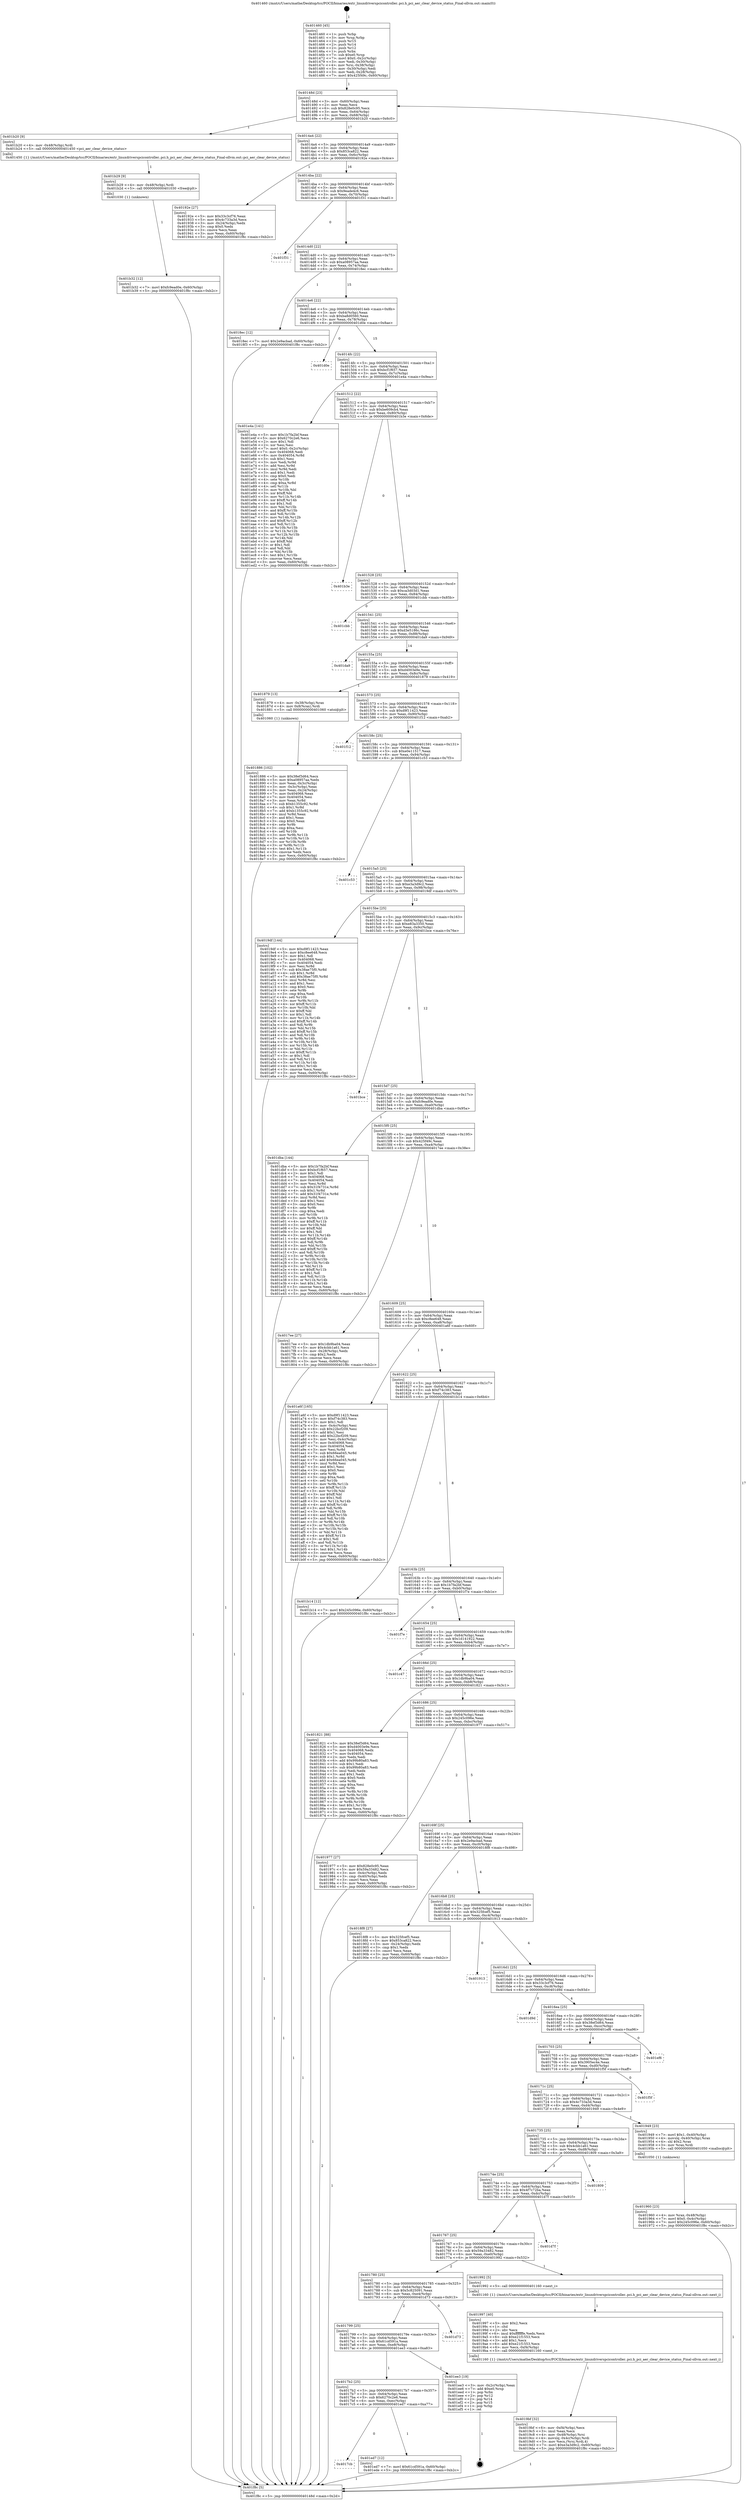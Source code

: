 digraph "0x401460" {
  label = "0x401460 (/mnt/c/Users/mathe/Desktop/tcc/POCII/binaries/extr_linuxdriverspcicontroller..pci.h_pci_aer_clear_device_status_Final-ollvm.out::main(0))"
  labelloc = "t"
  node[shape=record]

  Entry [label="",width=0.3,height=0.3,shape=circle,fillcolor=black,style=filled]
  "0x40148d" [label="{
     0x40148d [23]\l
     | [instrs]\l
     &nbsp;&nbsp;0x40148d \<+3\>: mov -0x60(%rbp),%eax\l
     &nbsp;&nbsp;0x401490 \<+2\>: mov %eax,%ecx\l
     &nbsp;&nbsp;0x401492 \<+6\>: sub $0x828e0c95,%ecx\l
     &nbsp;&nbsp;0x401498 \<+3\>: mov %eax,-0x64(%rbp)\l
     &nbsp;&nbsp;0x40149b \<+3\>: mov %ecx,-0x68(%rbp)\l
     &nbsp;&nbsp;0x40149e \<+6\>: je 0000000000401b20 \<main+0x6c0\>\l
  }"]
  "0x401b20" [label="{
     0x401b20 [9]\l
     | [instrs]\l
     &nbsp;&nbsp;0x401b20 \<+4\>: mov -0x48(%rbp),%rdi\l
     &nbsp;&nbsp;0x401b24 \<+5\>: call 0000000000401450 \<pci_aer_clear_device_status\>\l
     | [calls]\l
     &nbsp;&nbsp;0x401450 \{1\} (/mnt/c/Users/mathe/Desktop/tcc/POCII/binaries/extr_linuxdriverspcicontroller..pci.h_pci_aer_clear_device_status_Final-ollvm.out::pci_aer_clear_device_status)\l
  }"]
  "0x4014a4" [label="{
     0x4014a4 [22]\l
     | [instrs]\l
     &nbsp;&nbsp;0x4014a4 \<+5\>: jmp 00000000004014a9 \<main+0x49\>\l
     &nbsp;&nbsp;0x4014a9 \<+3\>: mov -0x64(%rbp),%eax\l
     &nbsp;&nbsp;0x4014ac \<+5\>: sub $0x853ca822,%eax\l
     &nbsp;&nbsp;0x4014b1 \<+3\>: mov %eax,-0x6c(%rbp)\l
     &nbsp;&nbsp;0x4014b4 \<+6\>: je 000000000040192e \<main+0x4ce\>\l
  }"]
  Exit [label="",width=0.3,height=0.3,shape=circle,fillcolor=black,style=filled,peripheries=2]
  "0x40192e" [label="{
     0x40192e [27]\l
     | [instrs]\l
     &nbsp;&nbsp;0x40192e \<+5\>: mov $0x33c3cf76,%eax\l
     &nbsp;&nbsp;0x401933 \<+5\>: mov $0x4c733a3d,%ecx\l
     &nbsp;&nbsp;0x401938 \<+3\>: mov -0x24(%rbp),%edx\l
     &nbsp;&nbsp;0x40193b \<+3\>: cmp $0x0,%edx\l
     &nbsp;&nbsp;0x40193e \<+3\>: cmove %ecx,%eax\l
     &nbsp;&nbsp;0x401941 \<+3\>: mov %eax,-0x60(%rbp)\l
     &nbsp;&nbsp;0x401944 \<+5\>: jmp 0000000000401f8c \<main+0xb2c\>\l
  }"]
  "0x4014ba" [label="{
     0x4014ba [22]\l
     | [instrs]\l
     &nbsp;&nbsp;0x4014ba \<+5\>: jmp 00000000004014bf \<main+0x5f\>\l
     &nbsp;&nbsp;0x4014bf \<+3\>: mov -0x64(%rbp),%eax\l
     &nbsp;&nbsp;0x4014c2 \<+5\>: sub $0x9eade4c6,%eax\l
     &nbsp;&nbsp;0x4014c7 \<+3\>: mov %eax,-0x70(%rbp)\l
     &nbsp;&nbsp;0x4014ca \<+6\>: je 0000000000401f31 \<main+0xad1\>\l
  }"]
  "0x4017cb" [label="{
     0x4017cb\l
  }", style=dashed]
  "0x401f31" [label="{
     0x401f31\l
  }", style=dashed]
  "0x4014d0" [label="{
     0x4014d0 [22]\l
     | [instrs]\l
     &nbsp;&nbsp;0x4014d0 \<+5\>: jmp 00000000004014d5 \<main+0x75\>\l
     &nbsp;&nbsp;0x4014d5 \<+3\>: mov -0x64(%rbp),%eax\l
     &nbsp;&nbsp;0x4014d8 \<+5\>: sub $0xa08957aa,%eax\l
     &nbsp;&nbsp;0x4014dd \<+3\>: mov %eax,-0x74(%rbp)\l
     &nbsp;&nbsp;0x4014e0 \<+6\>: je 00000000004018ec \<main+0x48c\>\l
  }"]
  "0x401ed7" [label="{
     0x401ed7 [12]\l
     | [instrs]\l
     &nbsp;&nbsp;0x401ed7 \<+7\>: movl $0x61cd591a,-0x60(%rbp)\l
     &nbsp;&nbsp;0x401ede \<+5\>: jmp 0000000000401f8c \<main+0xb2c\>\l
  }"]
  "0x4018ec" [label="{
     0x4018ec [12]\l
     | [instrs]\l
     &nbsp;&nbsp;0x4018ec \<+7\>: movl $0x2e9acbad,-0x60(%rbp)\l
     &nbsp;&nbsp;0x4018f3 \<+5\>: jmp 0000000000401f8c \<main+0xb2c\>\l
  }"]
  "0x4014e6" [label="{
     0x4014e6 [22]\l
     | [instrs]\l
     &nbsp;&nbsp;0x4014e6 \<+5\>: jmp 00000000004014eb \<main+0x8b\>\l
     &nbsp;&nbsp;0x4014eb \<+3\>: mov -0x64(%rbp),%eax\l
     &nbsp;&nbsp;0x4014ee \<+5\>: sub $0xba8d0560,%eax\l
     &nbsp;&nbsp;0x4014f3 \<+3\>: mov %eax,-0x78(%rbp)\l
     &nbsp;&nbsp;0x4014f6 \<+6\>: je 0000000000401d0e \<main+0x8ae\>\l
  }"]
  "0x4017b2" [label="{
     0x4017b2 [25]\l
     | [instrs]\l
     &nbsp;&nbsp;0x4017b2 \<+5\>: jmp 00000000004017b7 \<main+0x357\>\l
     &nbsp;&nbsp;0x4017b7 \<+3\>: mov -0x64(%rbp),%eax\l
     &nbsp;&nbsp;0x4017ba \<+5\>: sub $0x6270c2e6,%eax\l
     &nbsp;&nbsp;0x4017bf \<+6\>: mov %eax,-0xec(%rbp)\l
     &nbsp;&nbsp;0x4017c5 \<+6\>: je 0000000000401ed7 \<main+0xa77\>\l
  }"]
  "0x401d0e" [label="{
     0x401d0e\l
  }", style=dashed]
  "0x4014fc" [label="{
     0x4014fc [22]\l
     | [instrs]\l
     &nbsp;&nbsp;0x4014fc \<+5\>: jmp 0000000000401501 \<main+0xa1\>\l
     &nbsp;&nbsp;0x401501 \<+3\>: mov -0x64(%rbp),%eax\l
     &nbsp;&nbsp;0x401504 \<+5\>: sub $0xbcf1f657,%eax\l
     &nbsp;&nbsp;0x401509 \<+3\>: mov %eax,-0x7c(%rbp)\l
     &nbsp;&nbsp;0x40150c \<+6\>: je 0000000000401e4a \<main+0x9ea\>\l
  }"]
  "0x401ee3" [label="{
     0x401ee3 [19]\l
     | [instrs]\l
     &nbsp;&nbsp;0x401ee3 \<+3\>: mov -0x2c(%rbp),%eax\l
     &nbsp;&nbsp;0x401ee6 \<+7\>: add $0xe0,%rsp\l
     &nbsp;&nbsp;0x401eed \<+1\>: pop %rbx\l
     &nbsp;&nbsp;0x401eee \<+2\>: pop %r12\l
     &nbsp;&nbsp;0x401ef0 \<+2\>: pop %r14\l
     &nbsp;&nbsp;0x401ef2 \<+2\>: pop %r15\l
     &nbsp;&nbsp;0x401ef4 \<+1\>: pop %rbp\l
     &nbsp;&nbsp;0x401ef5 \<+1\>: ret\l
  }"]
  "0x401e4a" [label="{
     0x401e4a [141]\l
     | [instrs]\l
     &nbsp;&nbsp;0x401e4a \<+5\>: mov $0x1b7fa2bf,%eax\l
     &nbsp;&nbsp;0x401e4f \<+5\>: mov $0x6270c2e6,%ecx\l
     &nbsp;&nbsp;0x401e54 \<+2\>: mov $0x1,%dl\l
     &nbsp;&nbsp;0x401e56 \<+2\>: xor %esi,%esi\l
     &nbsp;&nbsp;0x401e58 \<+7\>: movl $0x0,-0x2c(%rbp)\l
     &nbsp;&nbsp;0x401e5f \<+7\>: mov 0x404068,%edi\l
     &nbsp;&nbsp;0x401e66 \<+8\>: mov 0x404054,%r8d\l
     &nbsp;&nbsp;0x401e6e \<+3\>: sub $0x1,%esi\l
     &nbsp;&nbsp;0x401e71 \<+3\>: mov %edi,%r9d\l
     &nbsp;&nbsp;0x401e74 \<+3\>: add %esi,%r9d\l
     &nbsp;&nbsp;0x401e77 \<+4\>: imul %r9d,%edi\l
     &nbsp;&nbsp;0x401e7b \<+3\>: and $0x1,%edi\l
     &nbsp;&nbsp;0x401e7e \<+3\>: cmp $0x0,%edi\l
     &nbsp;&nbsp;0x401e81 \<+4\>: sete %r10b\l
     &nbsp;&nbsp;0x401e85 \<+4\>: cmp $0xa,%r8d\l
     &nbsp;&nbsp;0x401e89 \<+4\>: setl %r11b\l
     &nbsp;&nbsp;0x401e8d \<+3\>: mov %r10b,%bl\l
     &nbsp;&nbsp;0x401e90 \<+3\>: xor $0xff,%bl\l
     &nbsp;&nbsp;0x401e93 \<+3\>: mov %r11b,%r14b\l
     &nbsp;&nbsp;0x401e96 \<+4\>: xor $0xff,%r14b\l
     &nbsp;&nbsp;0x401e9a \<+3\>: xor $0x1,%dl\l
     &nbsp;&nbsp;0x401e9d \<+3\>: mov %bl,%r15b\l
     &nbsp;&nbsp;0x401ea0 \<+4\>: and $0xff,%r15b\l
     &nbsp;&nbsp;0x401ea4 \<+3\>: and %dl,%r10b\l
     &nbsp;&nbsp;0x401ea7 \<+3\>: mov %r14b,%r12b\l
     &nbsp;&nbsp;0x401eaa \<+4\>: and $0xff,%r12b\l
     &nbsp;&nbsp;0x401eae \<+3\>: and %dl,%r11b\l
     &nbsp;&nbsp;0x401eb1 \<+3\>: or %r10b,%r15b\l
     &nbsp;&nbsp;0x401eb4 \<+3\>: or %r11b,%r12b\l
     &nbsp;&nbsp;0x401eb7 \<+3\>: xor %r12b,%r15b\l
     &nbsp;&nbsp;0x401eba \<+3\>: or %r14b,%bl\l
     &nbsp;&nbsp;0x401ebd \<+3\>: xor $0xff,%bl\l
     &nbsp;&nbsp;0x401ec0 \<+3\>: or $0x1,%dl\l
     &nbsp;&nbsp;0x401ec3 \<+2\>: and %dl,%bl\l
     &nbsp;&nbsp;0x401ec5 \<+3\>: or %bl,%r15b\l
     &nbsp;&nbsp;0x401ec8 \<+4\>: test $0x1,%r15b\l
     &nbsp;&nbsp;0x401ecc \<+3\>: cmovne %ecx,%eax\l
     &nbsp;&nbsp;0x401ecf \<+3\>: mov %eax,-0x60(%rbp)\l
     &nbsp;&nbsp;0x401ed2 \<+5\>: jmp 0000000000401f8c \<main+0xb2c\>\l
  }"]
  "0x401512" [label="{
     0x401512 [22]\l
     | [instrs]\l
     &nbsp;&nbsp;0x401512 \<+5\>: jmp 0000000000401517 \<main+0xb7\>\l
     &nbsp;&nbsp;0x401517 \<+3\>: mov -0x64(%rbp),%eax\l
     &nbsp;&nbsp;0x40151a \<+5\>: sub $0xbe609cb4,%eax\l
     &nbsp;&nbsp;0x40151f \<+3\>: mov %eax,-0x80(%rbp)\l
     &nbsp;&nbsp;0x401522 \<+6\>: je 0000000000401b3e \<main+0x6de\>\l
  }"]
  "0x401799" [label="{
     0x401799 [25]\l
     | [instrs]\l
     &nbsp;&nbsp;0x401799 \<+5\>: jmp 000000000040179e \<main+0x33e\>\l
     &nbsp;&nbsp;0x40179e \<+3\>: mov -0x64(%rbp),%eax\l
     &nbsp;&nbsp;0x4017a1 \<+5\>: sub $0x61cd591a,%eax\l
     &nbsp;&nbsp;0x4017a6 \<+6\>: mov %eax,-0xe8(%rbp)\l
     &nbsp;&nbsp;0x4017ac \<+6\>: je 0000000000401ee3 \<main+0xa83\>\l
  }"]
  "0x401b3e" [label="{
     0x401b3e\l
  }", style=dashed]
  "0x401528" [label="{
     0x401528 [25]\l
     | [instrs]\l
     &nbsp;&nbsp;0x401528 \<+5\>: jmp 000000000040152d \<main+0xcd\>\l
     &nbsp;&nbsp;0x40152d \<+3\>: mov -0x64(%rbp),%eax\l
     &nbsp;&nbsp;0x401530 \<+5\>: sub $0xca3d03d1,%eax\l
     &nbsp;&nbsp;0x401535 \<+6\>: mov %eax,-0x84(%rbp)\l
     &nbsp;&nbsp;0x40153b \<+6\>: je 0000000000401cbb \<main+0x85b\>\l
  }"]
  "0x401d73" [label="{
     0x401d73\l
  }", style=dashed]
  "0x401cbb" [label="{
     0x401cbb\l
  }", style=dashed]
  "0x401541" [label="{
     0x401541 [25]\l
     | [instrs]\l
     &nbsp;&nbsp;0x401541 \<+5\>: jmp 0000000000401546 \<main+0xe6\>\l
     &nbsp;&nbsp;0x401546 \<+3\>: mov -0x64(%rbp),%eax\l
     &nbsp;&nbsp;0x401549 \<+5\>: sub $0xd3e5186c,%eax\l
     &nbsp;&nbsp;0x40154e \<+6\>: mov %eax,-0x88(%rbp)\l
     &nbsp;&nbsp;0x401554 \<+6\>: je 0000000000401da9 \<main+0x949\>\l
  }"]
  "0x401b32" [label="{
     0x401b32 [12]\l
     | [instrs]\l
     &nbsp;&nbsp;0x401b32 \<+7\>: movl $0xfc9ead0e,-0x60(%rbp)\l
     &nbsp;&nbsp;0x401b39 \<+5\>: jmp 0000000000401f8c \<main+0xb2c\>\l
  }"]
  "0x401da9" [label="{
     0x401da9\l
  }", style=dashed]
  "0x40155a" [label="{
     0x40155a [25]\l
     | [instrs]\l
     &nbsp;&nbsp;0x40155a \<+5\>: jmp 000000000040155f \<main+0xff\>\l
     &nbsp;&nbsp;0x40155f \<+3\>: mov -0x64(%rbp),%eax\l
     &nbsp;&nbsp;0x401562 \<+5\>: sub $0xd4003e9e,%eax\l
     &nbsp;&nbsp;0x401567 \<+6\>: mov %eax,-0x8c(%rbp)\l
     &nbsp;&nbsp;0x40156d \<+6\>: je 0000000000401879 \<main+0x419\>\l
  }"]
  "0x401b29" [label="{
     0x401b29 [9]\l
     | [instrs]\l
     &nbsp;&nbsp;0x401b29 \<+4\>: mov -0x48(%rbp),%rdi\l
     &nbsp;&nbsp;0x401b2d \<+5\>: call 0000000000401030 \<free@plt\>\l
     | [calls]\l
     &nbsp;&nbsp;0x401030 \{1\} (unknown)\l
  }"]
  "0x401879" [label="{
     0x401879 [13]\l
     | [instrs]\l
     &nbsp;&nbsp;0x401879 \<+4\>: mov -0x38(%rbp),%rax\l
     &nbsp;&nbsp;0x40187d \<+4\>: mov 0x8(%rax),%rdi\l
     &nbsp;&nbsp;0x401881 \<+5\>: call 0000000000401060 \<atoi@plt\>\l
     | [calls]\l
     &nbsp;&nbsp;0x401060 \{1\} (unknown)\l
  }"]
  "0x401573" [label="{
     0x401573 [25]\l
     | [instrs]\l
     &nbsp;&nbsp;0x401573 \<+5\>: jmp 0000000000401578 \<main+0x118\>\l
     &nbsp;&nbsp;0x401578 \<+3\>: mov -0x64(%rbp),%eax\l
     &nbsp;&nbsp;0x40157b \<+5\>: sub $0xd9f11423,%eax\l
     &nbsp;&nbsp;0x401580 \<+6\>: mov %eax,-0x90(%rbp)\l
     &nbsp;&nbsp;0x401586 \<+6\>: je 0000000000401f12 \<main+0xab2\>\l
  }"]
  "0x4019bf" [label="{
     0x4019bf [32]\l
     | [instrs]\l
     &nbsp;&nbsp;0x4019bf \<+6\>: mov -0xf4(%rbp),%ecx\l
     &nbsp;&nbsp;0x4019c5 \<+3\>: imul %eax,%ecx\l
     &nbsp;&nbsp;0x4019c8 \<+4\>: mov -0x48(%rbp),%rsi\l
     &nbsp;&nbsp;0x4019cc \<+4\>: movslq -0x4c(%rbp),%rdi\l
     &nbsp;&nbsp;0x4019d0 \<+3\>: mov %ecx,(%rsi,%rdi,4)\l
     &nbsp;&nbsp;0x4019d3 \<+7\>: movl $0xe3a3d9c2,-0x60(%rbp)\l
     &nbsp;&nbsp;0x4019da \<+5\>: jmp 0000000000401f8c \<main+0xb2c\>\l
  }"]
  "0x401f12" [label="{
     0x401f12\l
  }", style=dashed]
  "0x40158c" [label="{
     0x40158c [25]\l
     | [instrs]\l
     &nbsp;&nbsp;0x40158c \<+5\>: jmp 0000000000401591 \<main+0x131\>\l
     &nbsp;&nbsp;0x401591 \<+3\>: mov -0x64(%rbp),%eax\l
     &nbsp;&nbsp;0x401594 \<+5\>: sub $0xe0e11517,%eax\l
     &nbsp;&nbsp;0x401599 \<+6\>: mov %eax,-0x94(%rbp)\l
     &nbsp;&nbsp;0x40159f \<+6\>: je 0000000000401c53 \<main+0x7f3\>\l
  }"]
  "0x401997" [label="{
     0x401997 [40]\l
     | [instrs]\l
     &nbsp;&nbsp;0x401997 \<+5\>: mov $0x2,%ecx\l
     &nbsp;&nbsp;0x40199c \<+1\>: cltd\l
     &nbsp;&nbsp;0x40199d \<+2\>: idiv %ecx\l
     &nbsp;&nbsp;0x40199f \<+6\>: imul $0xfffffffe,%edx,%ecx\l
     &nbsp;&nbsp;0x4019a5 \<+6\>: sub $0xe21f1553,%ecx\l
     &nbsp;&nbsp;0x4019ab \<+3\>: add $0x1,%ecx\l
     &nbsp;&nbsp;0x4019ae \<+6\>: add $0xe21f1553,%ecx\l
     &nbsp;&nbsp;0x4019b4 \<+6\>: mov %ecx,-0xf4(%rbp)\l
     &nbsp;&nbsp;0x4019ba \<+5\>: call 0000000000401160 \<next_i\>\l
     | [calls]\l
     &nbsp;&nbsp;0x401160 \{1\} (/mnt/c/Users/mathe/Desktop/tcc/POCII/binaries/extr_linuxdriverspcicontroller..pci.h_pci_aer_clear_device_status_Final-ollvm.out::next_i)\l
  }"]
  "0x401c53" [label="{
     0x401c53\l
  }", style=dashed]
  "0x4015a5" [label="{
     0x4015a5 [25]\l
     | [instrs]\l
     &nbsp;&nbsp;0x4015a5 \<+5\>: jmp 00000000004015aa \<main+0x14a\>\l
     &nbsp;&nbsp;0x4015aa \<+3\>: mov -0x64(%rbp),%eax\l
     &nbsp;&nbsp;0x4015ad \<+5\>: sub $0xe3a3d9c2,%eax\l
     &nbsp;&nbsp;0x4015b2 \<+6\>: mov %eax,-0x98(%rbp)\l
     &nbsp;&nbsp;0x4015b8 \<+6\>: je 00000000004019df \<main+0x57f\>\l
  }"]
  "0x401780" [label="{
     0x401780 [25]\l
     | [instrs]\l
     &nbsp;&nbsp;0x401780 \<+5\>: jmp 0000000000401785 \<main+0x325\>\l
     &nbsp;&nbsp;0x401785 \<+3\>: mov -0x64(%rbp),%eax\l
     &nbsp;&nbsp;0x401788 \<+5\>: sub $0x5c825091,%eax\l
     &nbsp;&nbsp;0x40178d \<+6\>: mov %eax,-0xe4(%rbp)\l
     &nbsp;&nbsp;0x401793 \<+6\>: je 0000000000401d73 \<main+0x913\>\l
  }"]
  "0x4019df" [label="{
     0x4019df [144]\l
     | [instrs]\l
     &nbsp;&nbsp;0x4019df \<+5\>: mov $0xd9f11423,%eax\l
     &nbsp;&nbsp;0x4019e4 \<+5\>: mov $0xc8ee648,%ecx\l
     &nbsp;&nbsp;0x4019e9 \<+2\>: mov $0x1,%dl\l
     &nbsp;&nbsp;0x4019eb \<+7\>: mov 0x404068,%esi\l
     &nbsp;&nbsp;0x4019f2 \<+7\>: mov 0x404054,%edi\l
     &nbsp;&nbsp;0x4019f9 \<+3\>: mov %esi,%r8d\l
     &nbsp;&nbsp;0x4019fc \<+7\>: sub $0x38ae75f0,%r8d\l
     &nbsp;&nbsp;0x401a03 \<+4\>: sub $0x1,%r8d\l
     &nbsp;&nbsp;0x401a07 \<+7\>: add $0x38ae75f0,%r8d\l
     &nbsp;&nbsp;0x401a0e \<+4\>: imul %r8d,%esi\l
     &nbsp;&nbsp;0x401a12 \<+3\>: and $0x1,%esi\l
     &nbsp;&nbsp;0x401a15 \<+3\>: cmp $0x0,%esi\l
     &nbsp;&nbsp;0x401a18 \<+4\>: sete %r9b\l
     &nbsp;&nbsp;0x401a1c \<+3\>: cmp $0xa,%edi\l
     &nbsp;&nbsp;0x401a1f \<+4\>: setl %r10b\l
     &nbsp;&nbsp;0x401a23 \<+3\>: mov %r9b,%r11b\l
     &nbsp;&nbsp;0x401a26 \<+4\>: xor $0xff,%r11b\l
     &nbsp;&nbsp;0x401a2a \<+3\>: mov %r10b,%bl\l
     &nbsp;&nbsp;0x401a2d \<+3\>: xor $0xff,%bl\l
     &nbsp;&nbsp;0x401a30 \<+3\>: xor $0x1,%dl\l
     &nbsp;&nbsp;0x401a33 \<+3\>: mov %r11b,%r14b\l
     &nbsp;&nbsp;0x401a36 \<+4\>: and $0xff,%r14b\l
     &nbsp;&nbsp;0x401a3a \<+3\>: and %dl,%r9b\l
     &nbsp;&nbsp;0x401a3d \<+3\>: mov %bl,%r15b\l
     &nbsp;&nbsp;0x401a40 \<+4\>: and $0xff,%r15b\l
     &nbsp;&nbsp;0x401a44 \<+3\>: and %dl,%r10b\l
     &nbsp;&nbsp;0x401a47 \<+3\>: or %r9b,%r14b\l
     &nbsp;&nbsp;0x401a4a \<+3\>: or %r10b,%r15b\l
     &nbsp;&nbsp;0x401a4d \<+3\>: xor %r15b,%r14b\l
     &nbsp;&nbsp;0x401a50 \<+3\>: or %bl,%r11b\l
     &nbsp;&nbsp;0x401a53 \<+4\>: xor $0xff,%r11b\l
     &nbsp;&nbsp;0x401a57 \<+3\>: or $0x1,%dl\l
     &nbsp;&nbsp;0x401a5a \<+3\>: and %dl,%r11b\l
     &nbsp;&nbsp;0x401a5d \<+3\>: or %r11b,%r14b\l
     &nbsp;&nbsp;0x401a60 \<+4\>: test $0x1,%r14b\l
     &nbsp;&nbsp;0x401a64 \<+3\>: cmovne %ecx,%eax\l
     &nbsp;&nbsp;0x401a67 \<+3\>: mov %eax,-0x60(%rbp)\l
     &nbsp;&nbsp;0x401a6a \<+5\>: jmp 0000000000401f8c \<main+0xb2c\>\l
  }"]
  "0x4015be" [label="{
     0x4015be [25]\l
     | [instrs]\l
     &nbsp;&nbsp;0x4015be \<+5\>: jmp 00000000004015c3 \<main+0x163\>\l
     &nbsp;&nbsp;0x4015c3 \<+3\>: mov -0x64(%rbp),%eax\l
     &nbsp;&nbsp;0x4015c6 \<+5\>: sub $0xe83a3350,%eax\l
     &nbsp;&nbsp;0x4015cb \<+6\>: mov %eax,-0x9c(%rbp)\l
     &nbsp;&nbsp;0x4015d1 \<+6\>: je 0000000000401bce \<main+0x76e\>\l
  }"]
  "0x401992" [label="{
     0x401992 [5]\l
     | [instrs]\l
     &nbsp;&nbsp;0x401992 \<+5\>: call 0000000000401160 \<next_i\>\l
     | [calls]\l
     &nbsp;&nbsp;0x401160 \{1\} (/mnt/c/Users/mathe/Desktop/tcc/POCII/binaries/extr_linuxdriverspcicontroller..pci.h_pci_aer_clear_device_status_Final-ollvm.out::next_i)\l
  }"]
  "0x401bce" [label="{
     0x401bce\l
  }", style=dashed]
  "0x4015d7" [label="{
     0x4015d7 [25]\l
     | [instrs]\l
     &nbsp;&nbsp;0x4015d7 \<+5\>: jmp 00000000004015dc \<main+0x17c\>\l
     &nbsp;&nbsp;0x4015dc \<+3\>: mov -0x64(%rbp),%eax\l
     &nbsp;&nbsp;0x4015df \<+5\>: sub $0xfc9ead0e,%eax\l
     &nbsp;&nbsp;0x4015e4 \<+6\>: mov %eax,-0xa0(%rbp)\l
     &nbsp;&nbsp;0x4015ea \<+6\>: je 0000000000401dba \<main+0x95a\>\l
  }"]
  "0x401767" [label="{
     0x401767 [25]\l
     | [instrs]\l
     &nbsp;&nbsp;0x401767 \<+5\>: jmp 000000000040176c \<main+0x30c\>\l
     &nbsp;&nbsp;0x40176c \<+3\>: mov -0x64(%rbp),%eax\l
     &nbsp;&nbsp;0x40176f \<+5\>: sub $0x59a33482,%eax\l
     &nbsp;&nbsp;0x401774 \<+6\>: mov %eax,-0xe0(%rbp)\l
     &nbsp;&nbsp;0x40177a \<+6\>: je 0000000000401992 \<main+0x532\>\l
  }"]
  "0x401dba" [label="{
     0x401dba [144]\l
     | [instrs]\l
     &nbsp;&nbsp;0x401dba \<+5\>: mov $0x1b7fa2bf,%eax\l
     &nbsp;&nbsp;0x401dbf \<+5\>: mov $0xbcf1f657,%ecx\l
     &nbsp;&nbsp;0x401dc4 \<+2\>: mov $0x1,%dl\l
     &nbsp;&nbsp;0x401dc6 \<+7\>: mov 0x404068,%esi\l
     &nbsp;&nbsp;0x401dcd \<+7\>: mov 0x404054,%edi\l
     &nbsp;&nbsp;0x401dd4 \<+3\>: mov %esi,%r8d\l
     &nbsp;&nbsp;0x401dd7 \<+7\>: sub $0x31f4731e,%r8d\l
     &nbsp;&nbsp;0x401dde \<+4\>: sub $0x1,%r8d\l
     &nbsp;&nbsp;0x401de2 \<+7\>: add $0x31f4731e,%r8d\l
     &nbsp;&nbsp;0x401de9 \<+4\>: imul %r8d,%esi\l
     &nbsp;&nbsp;0x401ded \<+3\>: and $0x1,%esi\l
     &nbsp;&nbsp;0x401df0 \<+3\>: cmp $0x0,%esi\l
     &nbsp;&nbsp;0x401df3 \<+4\>: sete %r9b\l
     &nbsp;&nbsp;0x401df7 \<+3\>: cmp $0xa,%edi\l
     &nbsp;&nbsp;0x401dfa \<+4\>: setl %r10b\l
     &nbsp;&nbsp;0x401dfe \<+3\>: mov %r9b,%r11b\l
     &nbsp;&nbsp;0x401e01 \<+4\>: xor $0xff,%r11b\l
     &nbsp;&nbsp;0x401e05 \<+3\>: mov %r10b,%bl\l
     &nbsp;&nbsp;0x401e08 \<+3\>: xor $0xff,%bl\l
     &nbsp;&nbsp;0x401e0b \<+3\>: xor $0x1,%dl\l
     &nbsp;&nbsp;0x401e0e \<+3\>: mov %r11b,%r14b\l
     &nbsp;&nbsp;0x401e11 \<+4\>: and $0xff,%r14b\l
     &nbsp;&nbsp;0x401e15 \<+3\>: and %dl,%r9b\l
     &nbsp;&nbsp;0x401e18 \<+3\>: mov %bl,%r15b\l
     &nbsp;&nbsp;0x401e1b \<+4\>: and $0xff,%r15b\l
     &nbsp;&nbsp;0x401e1f \<+3\>: and %dl,%r10b\l
     &nbsp;&nbsp;0x401e22 \<+3\>: or %r9b,%r14b\l
     &nbsp;&nbsp;0x401e25 \<+3\>: or %r10b,%r15b\l
     &nbsp;&nbsp;0x401e28 \<+3\>: xor %r15b,%r14b\l
     &nbsp;&nbsp;0x401e2b \<+3\>: or %bl,%r11b\l
     &nbsp;&nbsp;0x401e2e \<+4\>: xor $0xff,%r11b\l
     &nbsp;&nbsp;0x401e32 \<+3\>: or $0x1,%dl\l
     &nbsp;&nbsp;0x401e35 \<+3\>: and %dl,%r11b\l
     &nbsp;&nbsp;0x401e38 \<+3\>: or %r11b,%r14b\l
     &nbsp;&nbsp;0x401e3b \<+4\>: test $0x1,%r14b\l
     &nbsp;&nbsp;0x401e3f \<+3\>: cmovne %ecx,%eax\l
     &nbsp;&nbsp;0x401e42 \<+3\>: mov %eax,-0x60(%rbp)\l
     &nbsp;&nbsp;0x401e45 \<+5\>: jmp 0000000000401f8c \<main+0xb2c\>\l
  }"]
  "0x4015f0" [label="{
     0x4015f0 [25]\l
     | [instrs]\l
     &nbsp;&nbsp;0x4015f0 \<+5\>: jmp 00000000004015f5 \<main+0x195\>\l
     &nbsp;&nbsp;0x4015f5 \<+3\>: mov -0x64(%rbp),%eax\l
     &nbsp;&nbsp;0x4015f8 \<+5\>: sub $0x425f49c,%eax\l
     &nbsp;&nbsp;0x4015fd \<+6\>: mov %eax,-0xa4(%rbp)\l
     &nbsp;&nbsp;0x401603 \<+6\>: je 00000000004017ee \<main+0x38e\>\l
  }"]
  "0x401d7f" [label="{
     0x401d7f\l
  }", style=dashed]
  "0x4017ee" [label="{
     0x4017ee [27]\l
     | [instrs]\l
     &nbsp;&nbsp;0x4017ee \<+5\>: mov $0x1db9ba04,%eax\l
     &nbsp;&nbsp;0x4017f3 \<+5\>: mov $0x4cbb1a61,%ecx\l
     &nbsp;&nbsp;0x4017f8 \<+3\>: mov -0x28(%rbp),%edx\l
     &nbsp;&nbsp;0x4017fb \<+3\>: cmp $0x2,%edx\l
     &nbsp;&nbsp;0x4017fe \<+3\>: cmovne %ecx,%eax\l
     &nbsp;&nbsp;0x401801 \<+3\>: mov %eax,-0x60(%rbp)\l
     &nbsp;&nbsp;0x401804 \<+5\>: jmp 0000000000401f8c \<main+0xb2c\>\l
  }"]
  "0x401609" [label="{
     0x401609 [25]\l
     | [instrs]\l
     &nbsp;&nbsp;0x401609 \<+5\>: jmp 000000000040160e \<main+0x1ae\>\l
     &nbsp;&nbsp;0x40160e \<+3\>: mov -0x64(%rbp),%eax\l
     &nbsp;&nbsp;0x401611 \<+5\>: sub $0xc8ee648,%eax\l
     &nbsp;&nbsp;0x401616 \<+6\>: mov %eax,-0xa8(%rbp)\l
     &nbsp;&nbsp;0x40161c \<+6\>: je 0000000000401a6f \<main+0x60f\>\l
  }"]
  "0x401f8c" [label="{
     0x401f8c [5]\l
     | [instrs]\l
     &nbsp;&nbsp;0x401f8c \<+5\>: jmp 000000000040148d \<main+0x2d\>\l
  }"]
  "0x401460" [label="{
     0x401460 [45]\l
     | [instrs]\l
     &nbsp;&nbsp;0x401460 \<+1\>: push %rbp\l
     &nbsp;&nbsp;0x401461 \<+3\>: mov %rsp,%rbp\l
     &nbsp;&nbsp;0x401464 \<+2\>: push %r15\l
     &nbsp;&nbsp;0x401466 \<+2\>: push %r14\l
     &nbsp;&nbsp;0x401468 \<+2\>: push %r12\l
     &nbsp;&nbsp;0x40146a \<+1\>: push %rbx\l
     &nbsp;&nbsp;0x40146b \<+7\>: sub $0xe0,%rsp\l
     &nbsp;&nbsp;0x401472 \<+7\>: movl $0x0,-0x2c(%rbp)\l
     &nbsp;&nbsp;0x401479 \<+3\>: mov %edi,-0x30(%rbp)\l
     &nbsp;&nbsp;0x40147c \<+4\>: mov %rsi,-0x38(%rbp)\l
     &nbsp;&nbsp;0x401480 \<+3\>: mov -0x30(%rbp),%edi\l
     &nbsp;&nbsp;0x401483 \<+3\>: mov %edi,-0x28(%rbp)\l
     &nbsp;&nbsp;0x401486 \<+7\>: movl $0x425f49c,-0x60(%rbp)\l
  }"]
  "0x40174e" [label="{
     0x40174e [25]\l
     | [instrs]\l
     &nbsp;&nbsp;0x40174e \<+5\>: jmp 0000000000401753 \<main+0x2f3\>\l
     &nbsp;&nbsp;0x401753 \<+3\>: mov -0x64(%rbp),%eax\l
     &nbsp;&nbsp;0x401756 \<+5\>: sub $0x4f7c72ba,%eax\l
     &nbsp;&nbsp;0x40175b \<+6\>: mov %eax,-0xdc(%rbp)\l
     &nbsp;&nbsp;0x401761 \<+6\>: je 0000000000401d7f \<main+0x91f\>\l
  }"]
  "0x401a6f" [label="{
     0x401a6f [165]\l
     | [instrs]\l
     &nbsp;&nbsp;0x401a6f \<+5\>: mov $0xd9f11423,%eax\l
     &nbsp;&nbsp;0x401a74 \<+5\>: mov $0xf74c383,%ecx\l
     &nbsp;&nbsp;0x401a79 \<+2\>: mov $0x1,%dl\l
     &nbsp;&nbsp;0x401a7b \<+3\>: mov -0x4c(%rbp),%esi\l
     &nbsp;&nbsp;0x401a7e \<+6\>: sub $0x22bcf209,%esi\l
     &nbsp;&nbsp;0x401a84 \<+3\>: add $0x1,%esi\l
     &nbsp;&nbsp;0x401a87 \<+6\>: add $0x22bcf209,%esi\l
     &nbsp;&nbsp;0x401a8d \<+3\>: mov %esi,-0x4c(%rbp)\l
     &nbsp;&nbsp;0x401a90 \<+7\>: mov 0x404068,%esi\l
     &nbsp;&nbsp;0x401a97 \<+7\>: mov 0x404054,%edi\l
     &nbsp;&nbsp;0x401a9e \<+3\>: mov %esi,%r8d\l
     &nbsp;&nbsp;0x401aa1 \<+7\>: sub $0x66ea045,%r8d\l
     &nbsp;&nbsp;0x401aa8 \<+4\>: sub $0x1,%r8d\l
     &nbsp;&nbsp;0x401aac \<+7\>: add $0x66ea045,%r8d\l
     &nbsp;&nbsp;0x401ab3 \<+4\>: imul %r8d,%esi\l
     &nbsp;&nbsp;0x401ab7 \<+3\>: and $0x1,%esi\l
     &nbsp;&nbsp;0x401aba \<+3\>: cmp $0x0,%esi\l
     &nbsp;&nbsp;0x401abd \<+4\>: sete %r9b\l
     &nbsp;&nbsp;0x401ac1 \<+3\>: cmp $0xa,%edi\l
     &nbsp;&nbsp;0x401ac4 \<+4\>: setl %r10b\l
     &nbsp;&nbsp;0x401ac8 \<+3\>: mov %r9b,%r11b\l
     &nbsp;&nbsp;0x401acb \<+4\>: xor $0xff,%r11b\l
     &nbsp;&nbsp;0x401acf \<+3\>: mov %r10b,%bl\l
     &nbsp;&nbsp;0x401ad2 \<+3\>: xor $0xff,%bl\l
     &nbsp;&nbsp;0x401ad5 \<+3\>: xor $0x1,%dl\l
     &nbsp;&nbsp;0x401ad8 \<+3\>: mov %r11b,%r14b\l
     &nbsp;&nbsp;0x401adb \<+4\>: and $0xff,%r14b\l
     &nbsp;&nbsp;0x401adf \<+3\>: and %dl,%r9b\l
     &nbsp;&nbsp;0x401ae2 \<+3\>: mov %bl,%r15b\l
     &nbsp;&nbsp;0x401ae5 \<+4\>: and $0xff,%r15b\l
     &nbsp;&nbsp;0x401ae9 \<+3\>: and %dl,%r10b\l
     &nbsp;&nbsp;0x401aec \<+3\>: or %r9b,%r14b\l
     &nbsp;&nbsp;0x401aef \<+3\>: or %r10b,%r15b\l
     &nbsp;&nbsp;0x401af2 \<+3\>: xor %r15b,%r14b\l
     &nbsp;&nbsp;0x401af5 \<+3\>: or %bl,%r11b\l
     &nbsp;&nbsp;0x401af8 \<+4\>: xor $0xff,%r11b\l
     &nbsp;&nbsp;0x401afc \<+3\>: or $0x1,%dl\l
     &nbsp;&nbsp;0x401aff \<+3\>: and %dl,%r11b\l
     &nbsp;&nbsp;0x401b02 \<+3\>: or %r11b,%r14b\l
     &nbsp;&nbsp;0x401b05 \<+4\>: test $0x1,%r14b\l
     &nbsp;&nbsp;0x401b09 \<+3\>: cmovne %ecx,%eax\l
     &nbsp;&nbsp;0x401b0c \<+3\>: mov %eax,-0x60(%rbp)\l
     &nbsp;&nbsp;0x401b0f \<+5\>: jmp 0000000000401f8c \<main+0xb2c\>\l
  }"]
  "0x401622" [label="{
     0x401622 [25]\l
     | [instrs]\l
     &nbsp;&nbsp;0x401622 \<+5\>: jmp 0000000000401627 \<main+0x1c7\>\l
     &nbsp;&nbsp;0x401627 \<+3\>: mov -0x64(%rbp),%eax\l
     &nbsp;&nbsp;0x40162a \<+5\>: sub $0xf74c383,%eax\l
     &nbsp;&nbsp;0x40162f \<+6\>: mov %eax,-0xac(%rbp)\l
     &nbsp;&nbsp;0x401635 \<+6\>: je 0000000000401b14 \<main+0x6b4\>\l
  }"]
  "0x401809" [label="{
     0x401809\l
  }", style=dashed]
  "0x401b14" [label="{
     0x401b14 [12]\l
     | [instrs]\l
     &nbsp;&nbsp;0x401b14 \<+7\>: movl $0x245c096e,-0x60(%rbp)\l
     &nbsp;&nbsp;0x401b1b \<+5\>: jmp 0000000000401f8c \<main+0xb2c\>\l
  }"]
  "0x40163b" [label="{
     0x40163b [25]\l
     | [instrs]\l
     &nbsp;&nbsp;0x40163b \<+5\>: jmp 0000000000401640 \<main+0x1e0\>\l
     &nbsp;&nbsp;0x401640 \<+3\>: mov -0x64(%rbp),%eax\l
     &nbsp;&nbsp;0x401643 \<+5\>: sub $0x1b7fa2bf,%eax\l
     &nbsp;&nbsp;0x401648 \<+6\>: mov %eax,-0xb0(%rbp)\l
     &nbsp;&nbsp;0x40164e \<+6\>: je 0000000000401f7e \<main+0xb1e\>\l
  }"]
  "0x401960" [label="{
     0x401960 [23]\l
     | [instrs]\l
     &nbsp;&nbsp;0x401960 \<+4\>: mov %rax,-0x48(%rbp)\l
     &nbsp;&nbsp;0x401964 \<+7\>: movl $0x0,-0x4c(%rbp)\l
     &nbsp;&nbsp;0x40196b \<+7\>: movl $0x245c096e,-0x60(%rbp)\l
     &nbsp;&nbsp;0x401972 \<+5\>: jmp 0000000000401f8c \<main+0xb2c\>\l
  }"]
  "0x401f7e" [label="{
     0x401f7e\l
  }", style=dashed]
  "0x401654" [label="{
     0x401654 [25]\l
     | [instrs]\l
     &nbsp;&nbsp;0x401654 \<+5\>: jmp 0000000000401659 \<main+0x1f9\>\l
     &nbsp;&nbsp;0x401659 \<+3\>: mov -0x64(%rbp),%eax\l
     &nbsp;&nbsp;0x40165c \<+5\>: sub $0x1d141922,%eax\l
     &nbsp;&nbsp;0x401661 \<+6\>: mov %eax,-0xb4(%rbp)\l
     &nbsp;&nbsp;0x401667 \<+6\>: je 0000000000401c47 \<main+0x7e7\>\l
  }"]
  "0x401735" [label="{
     0x401735 [25]\l
     | [instrs]\l
     &nbsp;&nbsp;0x401735 \<+5\>: jmp 000000000040173a \<main+0x2da\>\l
     &nbsp;&nbsp;0x40173a \<+3\>: mov -0x64(%rbp),%eax\l
     &nbsp;&nbsp;0x40173d \<+5\>: sub $0x4cbb1a61,%eax\l
     &nbsp;&nbsp;0x401742 \<+6\>: mov %eax,-0xd8(%rbp)\l
     &nbsp;&nbsp;0x401748 \<+6\>: je 0000000000401809 \<main+0x3a9\>\l
  }"]
  "0x401c47" [label="{
     0x401c47\l
  }", style=dashed]
  "0x40166d" [label="{
     0x40166d [25]\l
     | [instrs]\l
     &nbsp;&nbsp;0x40166d \<+5\>: jmp 0000000000401672 \<main+0x212\>\l
     &nbsp;&nbsp;0x401672 \<+3\>: mov -0x64(%rbp),%eax\l
     &nbsp;&nbsp;0x401675 \<+5\>: sub $0x1db9ba04,%eax\l
     &nbsp;&nbsp;0x40167a \<+6\>: mov %eax,-0xb8(%rbp)\l
     &nbsp;&nbsp;0x401680 \<+6\>: je 0000000000401821 \<main+0x3c1\>\l
  }"]
  "0x401949" [label="{
     0x401949 [23]\l
     | [instrs]\l
     &nbsp;&nbsp;0x401949 \<+7\>: movl $0x1,-0x40(%rbp)\l
     &nbsp;&nbsp;0x401950 \<+4\>: movslq -0x40(%rbp),%rax\l
     &nbsp;&nbsp;0x401954 \<+4\>: shl $0x2,%rax\l
     &nbsp;&nbsp;0x401958 \<+3\>: mov %rax,%rdi\l
     &nbsp;&nbsp;0x40195b \<+5\>: call 0000000000401050 \<malloc@plt\>\l
     | [calls]\l
     &nbsp;&nbsp;0x401050 \{1\} (unknown)\l
  }"]
  "0x401821" [label="{
     0x401821 [88]\l
     | [instrs]\l
     &nbsp;&nbsp;0x401821 \<+5\>: mov $0x38ef3d64,%eax\l
     &nbsp;&nbsp;0x401826 \<+5\>: mov $0xd4003e9e,%ecx\l
     &nbsp;&nbsp;0x40182b \<+7\>: mov 0x404068,%edx\l
     &nbsp;&nbsp;0x401832 \<+7\>: mov 0x404054,%esi\l
     &nbsp;&nbsp;0x401839 \<+2\>: mov %edx,%edi\l
     &nbsp;&nbsp;0x40183b \<+6\>: add $0x99b80a83,%edi\l
     &nbsp;&nbsp;0x401841 \<+3\>: sub $0x1,%edi\l
     &nbsp;&nbsp;0x401844 \<+6\>: sub $0x99b80a83,%edi\l
     &nbsp;&nbsp;0x40184a \<+3\>: imul %edi,%edx\l
     &nbsp;&nbsp;0x40184d \<+3\>: and $0x1,%edx\l
     &nbsp;&nbsp;0x401850 \<+3\>: cmp $0x0,%edx\l
     &nbsp;&nbsp;0x401853 \<+4\>: sete %r8b\l
     &nbsp;&nbsp;0x401857 \<+3\>: cmp $0xa,%esi\l
     &nbsp;&nbsp;0x40185a \<+4\>: setl %r9b\l
     &nbsp;&nbsp;0x40185e \<+3\>: mov %r8b,%r10b\l
     &nbsp;&nbsp;0x401861 \<+3\>: and %r9b,%r10b\l
     &nbsp;&nbsp;0x401864 \<+3\>: xor %r9b,%r8b\l
     &nbsp;&nbsp;0x401867 \<+3\>: or %r8b,%r10b\l
     &nbsp;&nbsp;0x40186a \<+4\>: test $0x1,%r10b\l
     &nbsp;&nbsp;0x40186e \<+3\>: cmovne %ecx,%eax\l
     &nbsp;&nbsp;0x401871 \<+3\>: mov %eax,-0x60(%rbp)\l
     &nbsp;&nbsp;0x401874 \<+5\>: jmp 0000000000401f8c \<main+0xb2c\>\l
  }"]
  "0x401686" [label="{
     0x401686 [25]\l
     | [instrs]\l
     &nbsp;&nbsp;0x401686 \<+5\>: jmp 000000000040168b \<main+0x22b\>\l
     &nbsp;&nbsp;0x40168b \<+3\>: mov -0x64(%rbp),%eax\l
     &nbsp;&nbsp;0x40168e \<+5\>: sub $0x245c096e,%eax\l
     &nbsp;&nbsp;0x401693 \<+6\>: mov %eax,-0xbc(%rbp)\l
     &nbsp;&nbsp;0x401699 \<+6\>: je 0000000000401977 \<main+0x517\>\l
  }"]
  "0x401886" [label="{
     0x401886 [102]\l
     | [instrs]\l
     &nbsp;&nbsp;0x401886 \<+5\>: mov $0x38ef3d64,%ecx\l
     &nbsp;&nbsp;0x40188b \<+5\>: mov $0xa08957aa,%edx\l
     &nbsp;&nbsp;0x401890 \<+3\>: mov %eax,-0x3c(%rbp)\l
     &nbsp;&nbsp;0x401893 \<+3\>: mov -0x3c(%rbp),%eax\l
     &nbsp;&nbsp;0x401896 \<+3\>: mov %eax,-0x24(%rbp)\l
     &nbsp;&nbsp;0x401899 \<+7\>: mov 0x404068,%eax\l
     &nbsp;&nbsp;0x4018a0 \<+7\>: mov 0x404054,%esi\l
     &nbsp;&nbsp;0x4018a7 \<+3\>: mov %eax,%r8d\l
     &nbsp;&nbsp;0x4018aa \<+7\>: sub $0xb1355c92,%r8d\l
     &nbsp;&nbsp;0x4018b1 \<+4\>: sub $0x1,%r8d\l
     &nbsp;&nbsp;0x4018b5 \<+7\>: add $0xb1355c92,%r8d\l
     &nbsp;&nbsp;0x4018bc \<+4\>: imul %r8d,%eax\l
     &nbsp;&nbsp;0x4018c0 \<+3\>: and $0x1,%eax\l
     &nbsp;&nbsp;0x4018c3 \<+3\>: cmp $0x0,%eax\l
     &nbsp;&nbsp;0x4018c6 \<+4\>: sete %r9b\l
     &nbsp;&nbsp;0x4018ca \<+3\>: cmp $0xa,%esi\l
     &nbsp;&nbsp;0x4018cd \<+4\>: setl %r10b\l
     &nbsp;&nbsp;0x4018d1 \<+3\>: mov %r9b,%r11b\l
     &nbsp;&nbsp;0x4018d4 \<+3\>: and %r10b,%r11b\l
     &nbsp;&nbsp;0x4018d7 \<+3\>: xor %r10b,%r9b\l
     &nbsp;&nbsp;0x4018da \<+3\>: or %r9b,%r11b\l
     &nbsp;&nbsp;0x4018dd \<+4\>: test $0x1,%r11b\l
     &nbsp;&nbsp;0x4018e1 \<+3\>: cmovne %edx,%ecx\l
     &nbsp;&nbsp;0x4018e4 \<+3\>: mov %ecx,-0x60(%rbp)\l
     &nbsp;&nbsp;0x4018e7 \<+5\>: jmp 0000000000401f8c \<main+0xb2c\>\l
  }"]
  "0x40171c" [label="{
     0x40171c [25]\l
     | [instrs]\l
     &nbsp;&nbsp;0x40171c \<+5\>: jmp 0000000000401721 \<main+0x2c1\>\l
     &nbsp;&nbsp;0x401721 \<+3\>: mov -0x64(%rbp),%eax\l
     &nbsp;&nbsp;0x401724 \<+5\>: sub $0x4c733a3d,%eax\l
     &nbsp;&nbsp;0x401729 \<+6\>: mov %eax,-0xd4(%rbp)\l
     &nbsp;&nbsp;0x40172f \<+6\>: je 0000000000401949 \<main+0x4e9\>\l
  }"]
  "0x401977" [label="{
     0x401977 [27]\l
     | [instrs]\l
     &nbsp;&nbsp;0x401977 \<+5\>: mov $0x828e0c95,%eax\l
     &nbsp;&nbsp;0x40197c \<+5\>: mov $0x59a33482,%ecx\l
     &nbsp;&nbsp;0x401981 \<+3\>: mov -0x4c(%rbp),%edx\l
     &nbsp;&nbsp;0x401984 \<+3\>: cmp -0x40(%rbp),%edx\l
     &nbsp;&nbsp;0x401987 \<+3\>: cmovl %ecx,%eax\l
     &nbsp;&nbsp;0x40198a \<+3\>: mov %eax,-0x60(%rbp)\l
     &nbsp;&nbsp;0x40198d \<+5\>: jmp 0000000000401f8c \<main+0xb2c\>\l
  }"]
  "0x40169f" [label="{
     0x40169f [25]\l
     | [instrs]\l
     &nbsp;&nbsp;0x40169f \<+5\>: jmp 00000000004016a4 \<main+0x244\>\l
     &nbsp;&nbsp;0x4016a4 \<+3\>: mov -0x64(%rbp),%eax\l
     &nbsp;&nbsp;0x4016a7 \<+5\>: sub $0x2e9acbad,%eax\l
     &nbsp;&nbsp;0x4016ac \<+6\>: mov %eax,-0xc0(%rbp)\l
     &nbsp;&nbsp;0x4016b2 \<+6\>: je 00000000004018f8 \<main+0x498\>\l
  }"]
  "0x401f5f" [label="{
     0x401f5f\l
  }", style=dashed]
  "0x4018f8" [label="{
     0x4018f8 [27]\l
     | [instrs]\l
     &nbsp;&nbsp;0x4018f8 \<+5\>: mov $0x325fcef5,%eax\l
     &nbsp;&nbsp;0x4018fd \<+5\>: mov $0x853ca822,%ecx\l
     &nbsp;&nbsp;0x401902 \<+3\>: mov -0x24(%rbp),%edx\l
     &nbsp;&nbsp;0x401905 \<+3\>: cmp $0x1,%edx\l
     &nbsp;&nbsp;0x401908 \<+3\>: cmovl %ecx,%eax\l
     &nbsp;&nbsp;0x40190b \<+3\>: mov %eax,-0x60(%rbp)\l
     &nbsp;&nbsp;0x40190e \<+5\>: jmp 0000000000401f8c \<main+0xb2c\>\l
  }"]
  "0x4016b8" [label="{
     0x4016b8 [25]\l
     | [instrs]\l
     &nbsp;&nbsp;0x4016b8 \<+5\>: jmp 00000000004016bd \<main+0x25d\>\l
     &nbsp;&nbsp;0x4016bd \<+3\>: mov -0x64(%rbp),%eax\l
     &nbsp;&nbsp;0x4016c0 \<+5\>: sub $0x325fcef5,%eax\l
     &nbsp;&nbsp;0x4016c5 \<+6\>: mov %eax,-0xc4(%rbp)\l
     &nbsp;&nbsp;0x4016cb \<+6\>: je 0000000000401913 \<main+0x4b3\>\l
  }"]
  "0x401703" [label="{
     0x401703 [25]\l
     | [instrs]\l
     &nbsp;&nbsp;0x401703 \<+5\>: jmp 0000000000401708 \<main+0x2a8\>\l
     &nbsp;&nbsp;0x401708 \<+3\>: mov -0x64(%rbp),%eax\l
     &nbsp;&nbsp;0x40170b \<+5\>: sub $0x3905ec4e,%eax\l
     &nbsp;&nbsp;0x401710 \<+6\>: mov %eax,-0xd0(%rbp)\l
     &nbsp;&nbsp;0x401716 \<+6\>: je 0000000000401f5f \<main+0xaff\>\l
  }"]
  "0x401913" [label="{
     0x401913\l
  }", style=dashed]
  "0x4016d1" [label="{
     0x4016d1 [25]\l
     | [instrs]\l
     &nbsp;&nbsp;0x4016d1 \<+5\>: jmp 00000000004016d6 \<main+0x276\>\l
     &nbsp;&nbsp;0x4016d6 \<+3\>: mov -0x64(%rbp),%eax\l
     &nbsp;&nbsp;0x4016d9 \<+5\>: sub $0x33c3cf76,%eax\l
     &nbsp;&nbsp;0x4016de \<+6\>: mov %eax,-0xc8(%rbp)\l
     &nbsp;&nbsp;0x4016e4 \<+6\>: je 0000000000401d9d \<main+0x93d\>\l
  }"]
  "0x401ef6" [label="{
     0x401ef6\l
  }", style=dashed]
  "0x401d9d" [label="{
     0x401d9d\l
  }", style=dashed]
  "0x4016ea" [label="{
     0x4016ea [25]\l
     | [instrs]\l
     &nbsp;&nbsp;0x4016ea \<+5\>: jmp 00000000004016ef \<main+0x28f\>\l
     &nbsp;&nbsp;0x4016ef \<+3\>: mov -0x64(%rbp),%eax\l
     &nbsp;&nbsp;0x4016f2 \<+5\>: sub $0x38ef3d64,%eax\l
     &nbsp;&nbsp;0x4016f7 \<+6\>: mov %eax,-0xcc(%rbp)\l
     &nbsp;&nbsp;0x4016fd \<+6\>: je 0000000000401ef6 \<main+0xa96\>\l
  }"]
  Entry -> "0x401460" [label=" 1"]
  "0x40148d" -> "0x401b20" [label=" 1"]
  "0x40148d" -> "0x4014a4" [label=" 17"]
  "0x401ee3" -> Exit [label=" 1"]
  "0x4014a4" -> "0x40192e" [label=" 1"]
  "0x4014a4" -> "0x4014ba" [label=" 16"]
  "0x401ed7" -> "0x401f8c" [label=" 1"]
  "0x4014ba" -> "0x401f31" [label=" 0"]
  "0x4014ba" -> "0x4014d0" [label=" 16"]
  "0x4017b2" -> "0x4017cb" [label=" 0"]
  "0x4014d0" -> "0x4018ec" [label=" 1"]
  "0x4014d0" -> "0x4014e6" [label=" 15"]
  "0x4017b2" -> "0x401ed7" [label=" 1"]
  "0x4014e6" -> "0x401d0e" [label=" 0"]
  "0x4014e6" -> "0x4014fc" [label=" 15"]
  "0x401799" -> "0x4017b2" [label=" 1"]
  "0x4014fc" -> "0x401e4a" [label=" 1"]
  "0x4014fc" -> "0x401512" [label=" 14"]
  "0x401799" -> "0x401ee3" [label=" 1"]
  "0x401512" -> "0x401b3e" [label=" 0"]
  "0x401512" -> "0x401528" [label=" 14"]
  "0x401780" -> "0x401799" [label=" 2"]
  "0x401528" -> "0x401cbb" [label=" 0"]
  "0x401528" -> "0x401541" [label=" 14"]
  "0x401780" -> "0x401d73" [label=" 0"]
  "0x401541" -> "0x401da9" [label=" 0"]
  "0x401541" -> "0x40155a" [label=" 14"]
  "0x401e4a" -> "0x401f8c" [label=" 1"]
  "0x40155a" -> "0x401879" [label=" 1"]
  "0x40155a" -> "0x401573" [label=" 13"]
  "0x401dba" -> "0x401f8c" [label=" 1"]
  "0x401573" -> "0x401f12" [label=" 0"]
  "0x401573" -> "0x40158c" [label=" 13"]
  "0x401b32" -> "0x401f8c" [label=" 1"]
  "0x40158c" -> "0x401c53" [label=" 0"]
  "0x40158c" -> "0x4015a5" [label=" 13"]
  "0x401b29" -> "0x401b32" [label=" 1"]
  "0x4015a5" -> "0x4019df" [label=" 1"]
  "0x4015a5" -> "0x4015be" [label=" 12"]
  "0x401b20" -> "0x401b29" [label=" 1"]
  "0x4015be" -> "0x401bce" [label=" 0"]
  "0x4015be" -> "0x4015d7" [label=" 12"]
  "0x401b14" -> "0x401f8c" [label=" 1"]
  "0x4015d7" -> "0x401dba" [label=" 1"]
  "0x4015d7" -> "0x4015f0" [label=" 11"]
  "0x4019df" -> "0x401f8c" [label=" 1"]
  "0x4015f0" -> "0x4017ee" [label=" 1"]
  "0x4015f0" -> "0x401609" [label=" 10"]
  "0x4017ee" -> "0x401f8c" [label=" 1"]
  "0x401460" -> "0x40148d" [label=" 1"]
  "0x401f8c" -> "0x40148d" [label=" 17"]
  "0x4019bf" -> "0x401f8c" [label=" 1"]
  "0x401609" -> "0x401a6f" [label=" 1"]
  "0x401609" -> "0x401622" [label=" 9"]
  "0x401992" -> "0x401997" [label=" 1"]
  "0x401622" -> "0x401b14" [label=" 1"]
  "0x401622" -> "0x40163b" [label=" 8"]
  "0x401767" -> "0x401780" [label=" 2"]
  "0x40163b" -> "0x401f7e" [label=" 0"]
  "0x40163b" -> "0x401654" [label=" 8"]
  "0x401a6f" -> "0x401f8c" [label=" 1"]
  "0x401654" -> "0x401c47" [label=" 0"]
  "0x401654" -> "0x40166d" [label=" 8"]
  "0x40174e" -> "0x401767" [label=" 3"]
  "0x40166d" -> "0x401821" [label=" 1"]
  "0x40166d" -> "0x401686" [label=" 7"]
  "0x401821" -> "0x401f8c" [label=" 1"]
  "0x401879" -> "0x401886" [label=" 1"]
  "0x401886" -> "0x401f8c" [label=" 1"]
  "0x4018ec" -> "0x401f8c" [label=" 1"]
  "0x40174e" -> "0x401d7f" [label=" 0"]
  "0x401686" -> "0x401977" [label=" 2"]
  "0x401686" -> "0x40169f" [label=" 5"]
  "0x401735" -> "0x40174e" [label=" 3"]
  "0x40169f" -> "0x4018f8" [label=" 1"]
  "0x40169f" -> "0x4016b8" [label=" 4"]
  "0x4018f8" -> "0x401f8c" [label=" 1"]
  "0x40192e" -> "0x401f8c" [label=" 1"]
  "0x401735" -> "0x401809" [label=" 0"]
  "0x4016b8" -> "0x401913" [label=" 0"]
  "0x4016b8" -> "0x4016d1" [label=" 4"]
  "0x401977" -> "0x401f8c" [label=" 2"]
  "0x4016d1" -> "0x401d9d" [label=" 0"]
  "0x4016d1" -> "0x4016ea" [label=" 4"]
  "0x401960" -> "0x401f8c" [label=" 1"]
  "0x4016ea" -> "0x401ef6" [label=" 0"]
  "0x4016ea" -> "0x401703" [label=" 4"]
  "0x401767" -> "0x401992" [label=" 1"]
  "0x401703" -> "0x401f5f" [label=" 0"]
  "0x401703" -> "0x40171c" [label=" 4"]
  "0x401997" -> "0x4019bf" [label=" 1"]
  "0x40171c" -> "0x401949" [label=" 1"]
  "0x40171c" -> "0x401735" [label=" 3"]
  "0x401949" -> "0x401960" [label=" 1"]
}
